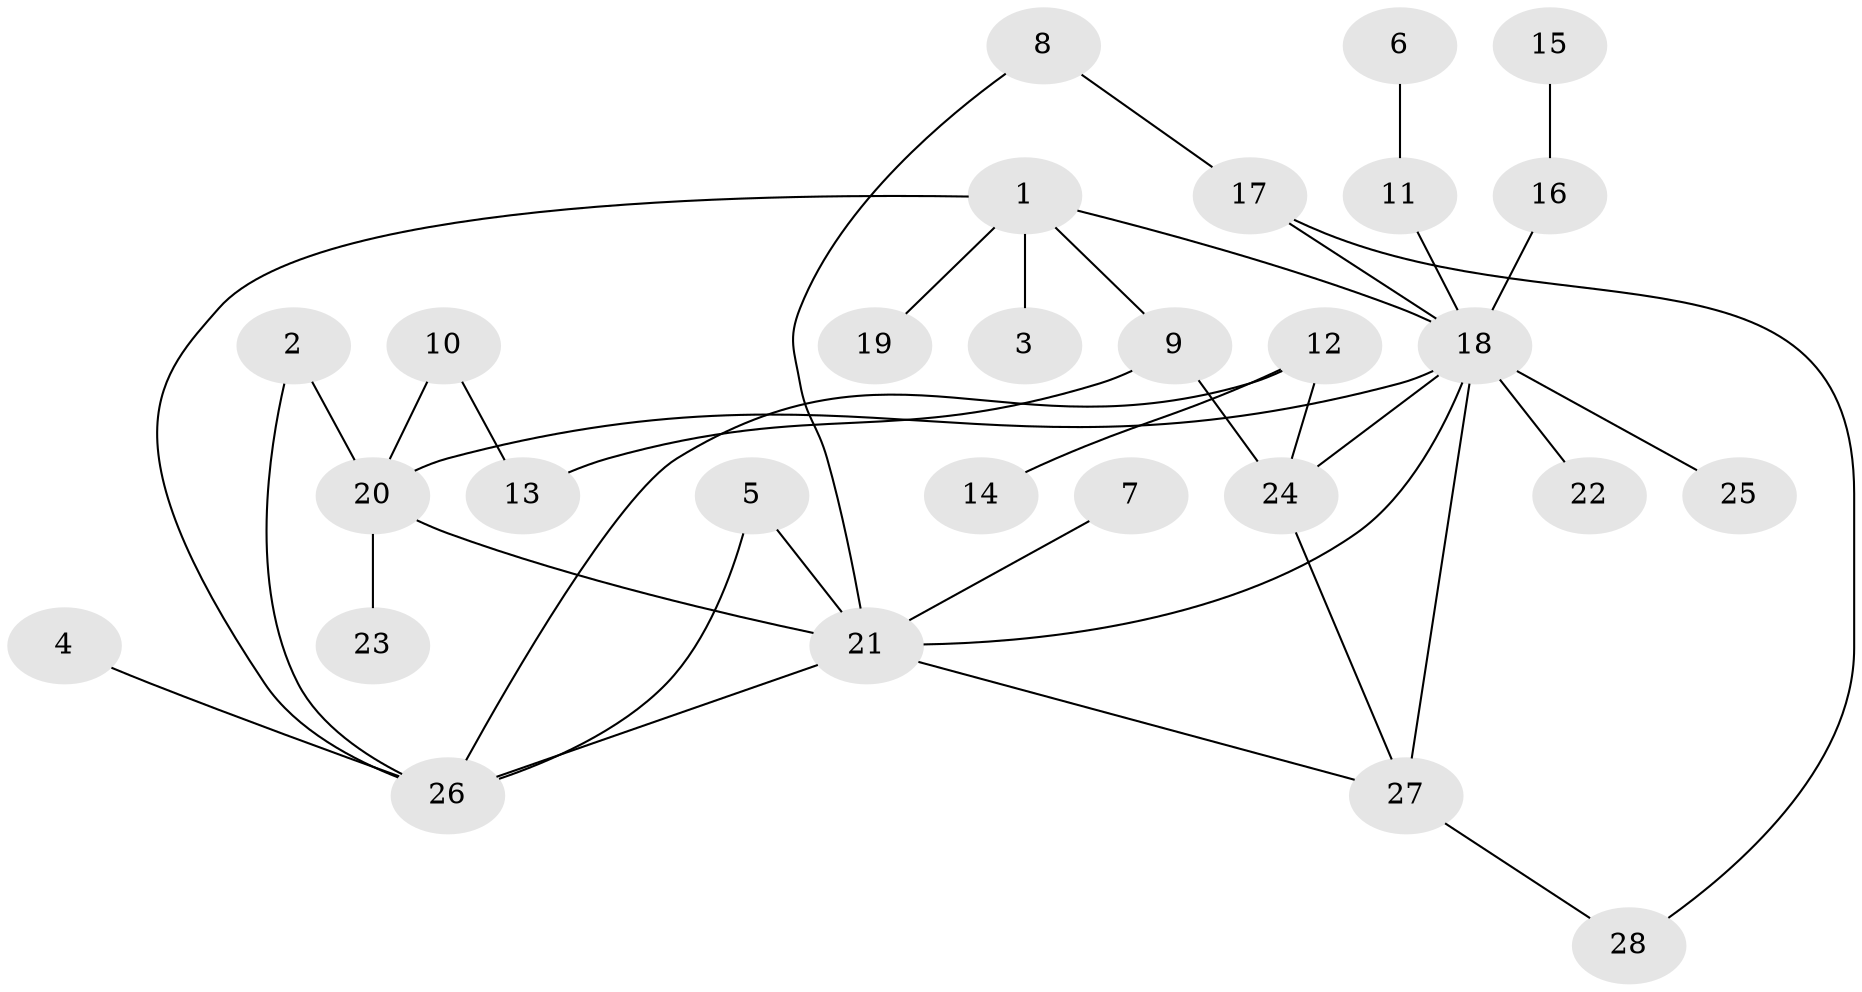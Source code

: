 // original degree distribution, {4: 0.14285714285714285, 10: 0.017857142857142856, 3: 0.08928571428571429, 1: 0.35714285714285715, 5: 0.05357142857142857, 2: 0.32142857142857145, 8: 0.017857142857142856}
// Generated by graph-tools (version 1.1) at 2025/25/03/09/25 03:25:30]
// undirected, 28 vertices, 38 edges
graph export_dot {
graph [start="1"]
  node [color=gray90,style=filled];
  1;
  2;
  3;
  4;
  5;
  6;
  7;
  8;
  9;
  10;
  11;
  12;
  13;
  14;
  15;
  16;
  17;
  18;
  19;
  20;
  21;
  22;
  23;
  24;
  25;
  26;
  27;
  28;
  1 -- 3 [weight=1.0];
  1 -- 9 [weight=1.0];
  1 -- 18 [weight=1.0];
  1 -- 19 [weight=1.0];
  1 -- 26 [weight=1.0];
  2 -- 20 [weight=1.0];
  2 -- 26 [weight=1.0];
  4 -- 26 [weight=1.0];
  5 -- 21 [weight=1.0];
  5 -- 26 [weight=1.0];
  6 -- 11 [weight=1.0];
  7 -- 21 [weight=1.0];
  8 -- 17 [weight=1.0];
  8 -- 21 [weight=1.0];
  9 -- 13 [weight=1.0];
  9 -- 24 [weight=1.0];
  10 -- 13 [weight=1.0];
  10 -- 20 [weight=2.0];
  11 -- 18 [weight=1.0];
  12 -- 14 [weight=1.0];
  12 -- 24 [weight=1.0];
  12 -- 26 [weight=1.0];
  15 -- 16 [weight=1.0];
  16 -- 18 [weight=2.0];
  17 -- 18 [weight=1.0];
  17 -- 28 [weight=1.0];
  18 -- 20 [weight=1.0];
  18 -- 21 [weight=1.0];
  18 -- 22 [weight=1.0];
  18 -- 24 [weight=1.0];
  18 -- 25 [weight=1.0];
  18 -- 27 [weight=1.0];
  20 -- 21 [weight=1.0];
  20 -- 23 [weight=1.0];
  21 -- 26 [weight=1.0];
  21 -- 27 [weight=1.0];
  24 -- 27 [weight=1.0];
  27 -- 28 [weight=1.0];
}
